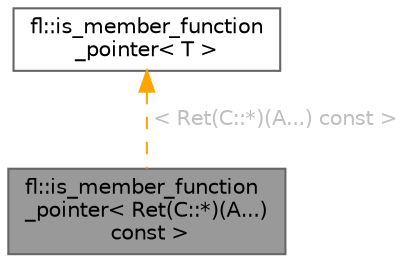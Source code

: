 digraph "fl::is_member_function_pointer&lt; Ret(C::*)(A...) const &gt;"
{
 // INTERACTIVE_SVG=YES
 // LATEX_PDF_SIZE
  bgcolor="transparent";
  edge [fontname=Helvetica,fontsize=10,labelfontname=Helvetica,labelfontsize=10];
  node [fontname=Helvetica,fontsize=10,shape=box,height=0.2,width=0.4];
  Node1 [id="Node000001",label="fl::is_member_function\l_pointer\< Ret(C::*)(A...)\l const \>",height=0.2,width=0.4,color="gray40", fillcolor="grey60", style="filled", fontcolor="black",tooltip=" "];
  Node2 -> Node1 [id="edge1_Node000001_Node000002",dir="back",color="orange",style="dashed",tooltip=" ",label=" \< Ret(C::*)(A...) const \>",fontcolor="grey" ];
  Node2 [id="Node000002",label="fl::is_member_function\l_pointer\< T \>",height=0.2,width=0.4,color="gray40", fillcolor="white", style="filled",URL="$dd/d54/structfl_1_1is__member__function__pointer.html",tooltip=" "];
}
